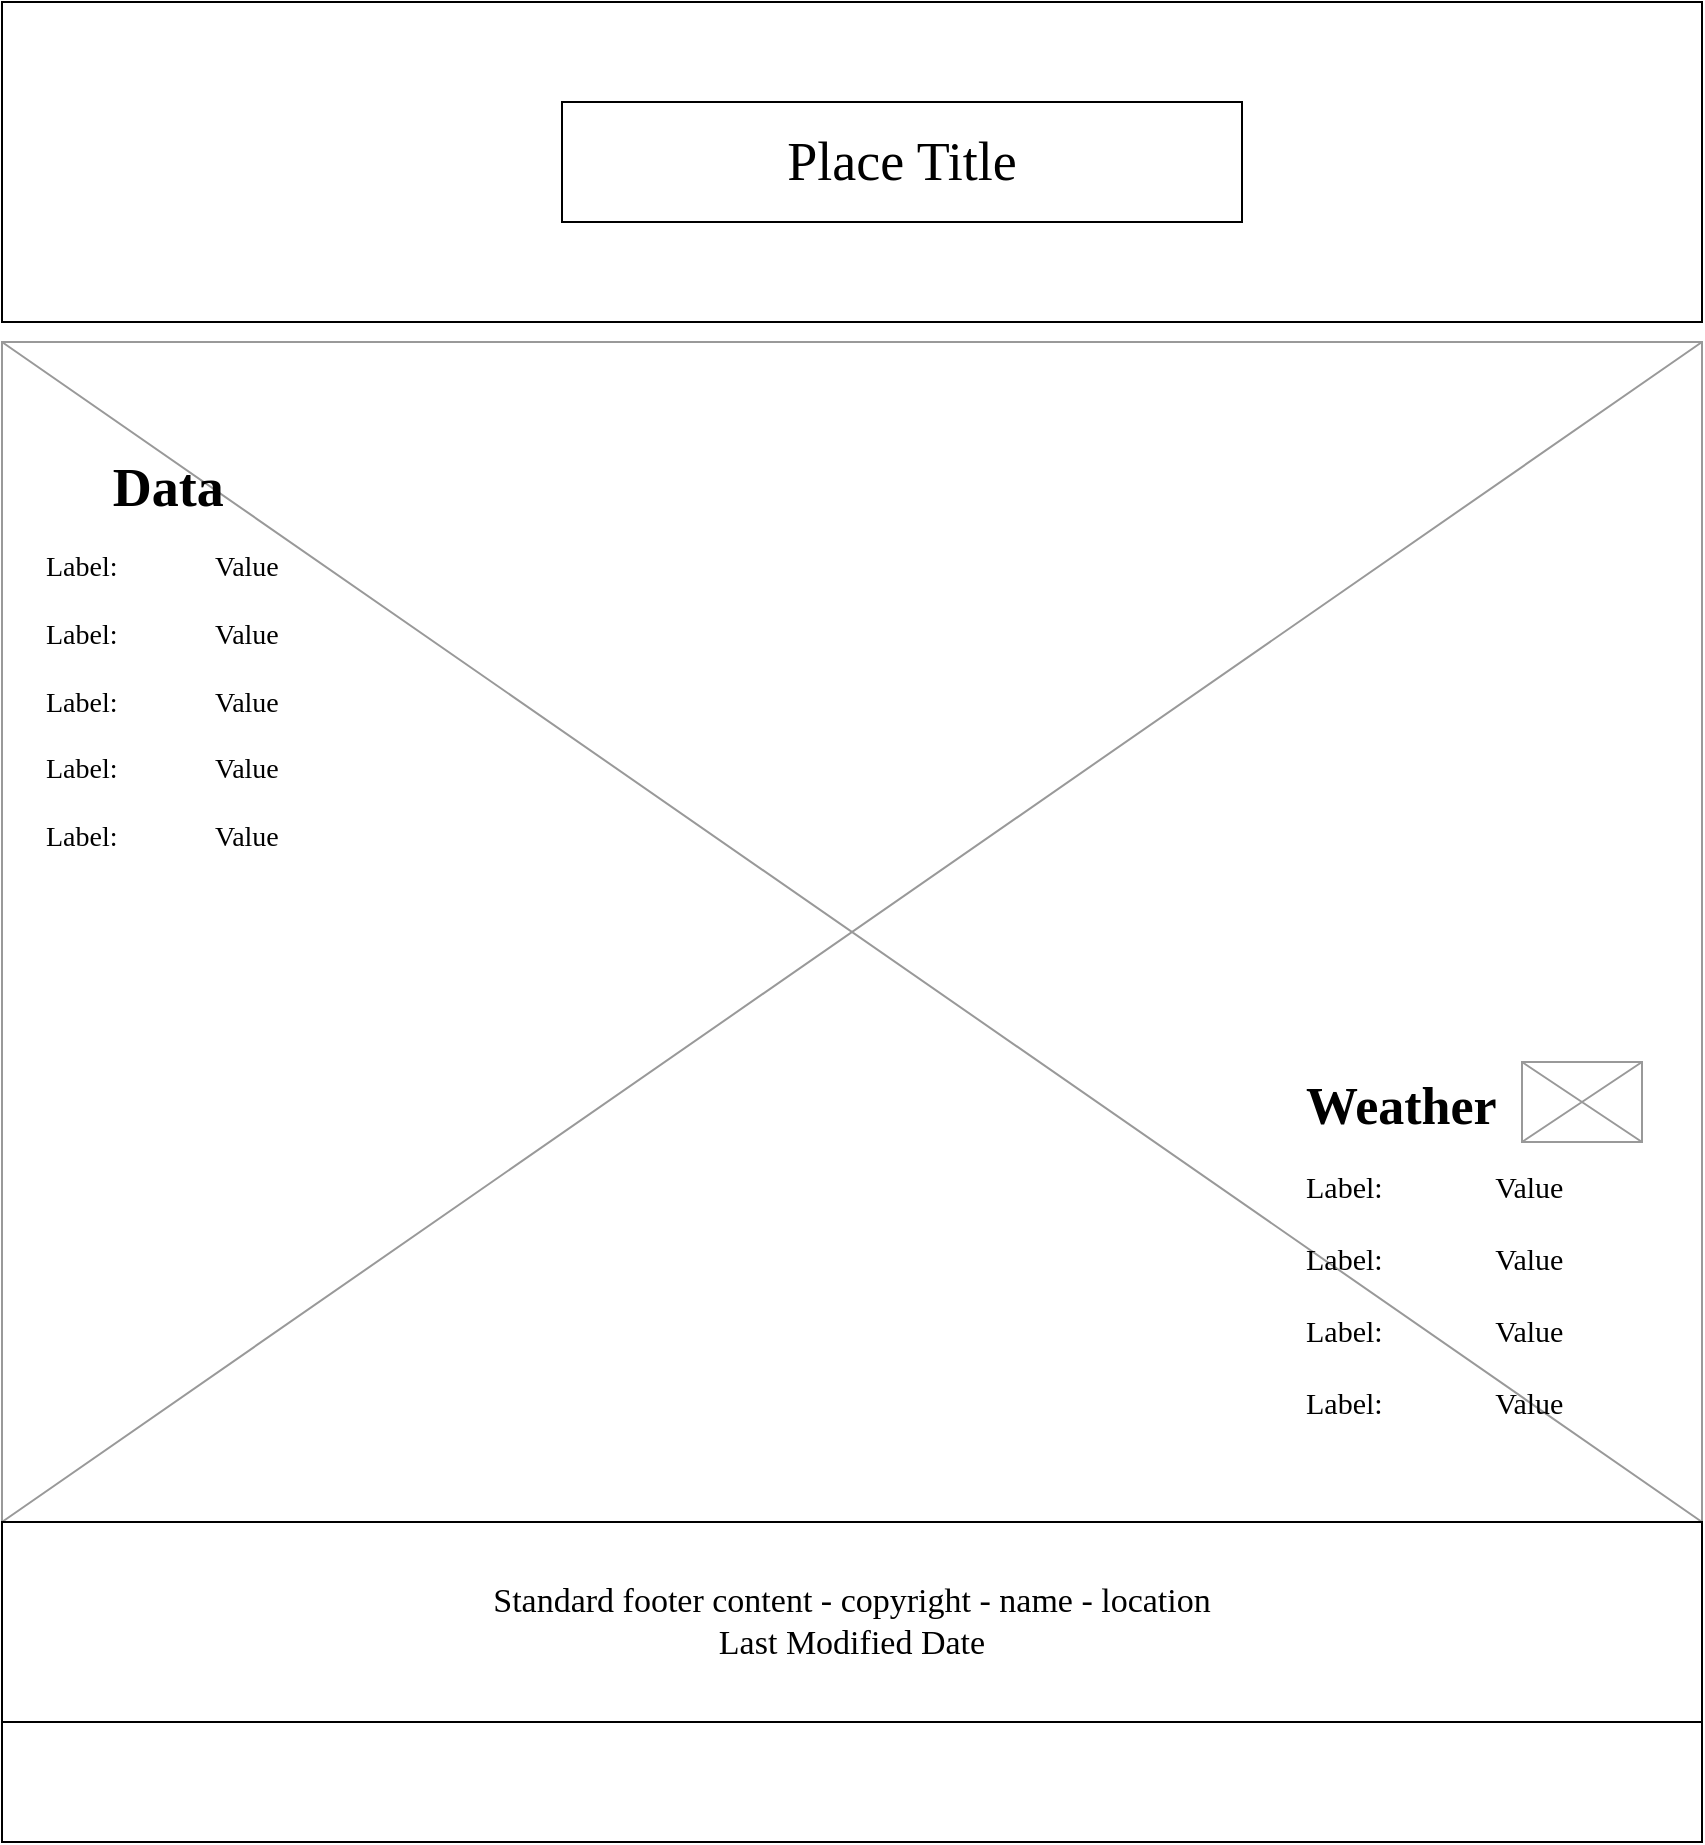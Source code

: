 <mxfile version="26.1.1">
  <diagram name="Page-1" id="2LHWEH1exmd9Bz8-jygQ">
    <mxGraphModel dx="780" dy="496" grid="1" gridSize="10" guides="1" tooltips="1" connect="1" arrows="1" fold="1" page="1" pageScale="1" pageWidth="850" pageHeight="1100" math="0" shadow="0">
      <root>
        <mxCell id="0" />
        <mxCell id="1" parent="0" />
        <mxCell id="ovL91yMEdV0qBWycbUxF-1" value="" style="rounded=0;whiteSpace=wrap;html=1;" vertex="1" parent="1">
          <mxGeometry width="850" height="160" as="geometry" />
        </mxCell>
        <mxCell id="ovL91yMEdV0qBWycbUxF-2" value="&lt;font style=&quot;font-size: 27px;&quot; face=&quot;Times New Roman&quot;&gt;Place Title&lt;/font&gt;" style="rounded=0;whiteSpace=wrap;html=1;" vertex="1" parent="1">
          <mxGeometry x="280" y="50" width="340" height="60" as="geometry" />
        </mxCell>
        <mxCell id="ovL91yMEdV0qBWycbUxF-3" value="" style="verticalLabelPosition=bottom;shadow=0;dashed=0;align=center;html=1;verticalAlign=top;strokeWidth=1;shape=mxgraph.mockup.graphics.simpleIcon;strokeColor=#999999;" vertex="1" parent="1">
          <mxGeometry y="170" width="850" height="590" as="geometry" />
        </mxCell>
        <mxCell id="ovL91yMEdV0qBWycbUxF-8" value="&lt;font style=&quot;font-size: 17px;&quot; face=&quot;Times New Roman&quot;&gt;Standard footer content - copyright - name - location&lt;/font&gt;&lt;div&gt;&lt;font style=&quot;font-size: 17px;&quot; face=&quot;Times New Roman&quot;&gt;Last Modified Date&lt;/font&gt;&lt;/div&gt;" style="rounded=0;whiteSpace=wrap;html=1;" vertex="1" parent="1">
          <mxGeometry y="760" width="850" height="100" as="geometry" />
        </mxCell>
        <mxCell id="ovL91yMEdV0qBWycbUxF-9" value="" style="rounded=0;whiteSpace=wrap;html=1;" vertex="1" parent="1">
          <mxGeometry y="860" width="850" height="60" as="geometry" />
        </mxCell>
        <mxCell id="ovL91yMEdV0qBWycbUxF-10" value="&lt;h1 style=&quot;margin-top: 0px;&quot;&gt;&amp;nbsp; &amp;nbsp; &amp;nbsp;&lt;font style=&quot;font-size: 27px;&quot; face=&quot;Times New Roman&quot;&gt;Data&lt;/font&gt;&lt;/h1&gt;&lt;div&gt;&lt;font style=&quot;font-size: 14px;&quot; face=&quot;Times New Roman&quot;&gt;Label:&amp;nbsp; &amp;nbsp; &amp;nbsp; &amp;nbsp; &amp;nbsp; &amp;nbsp; &amp;nbsp; Value&lt;/font&gt;&lt;/div&gt;&lt;div&gt;&lt;font style=&quot;font-size: 14px;&quot; face=&quot;Times New Roman&quot;&gt;&lt;br&gt;&lt;/font&gt;&lt;/div&gt;&lt;div&gt;&lt;font style=&quot;font-size: 14px;&quot; face=&quot;Times New Roman&quot;&gt;Label:&amp;nbsp; &amp;nbsp; &amp;nbsp; &amp;nbsp; &amp;nbsp; &amp;nbsp; &amp;nbsp; Value&lt;/font&gt;&lt;/div&gt;&lt;div&gt;&lt;font style=&quot;font-size: 14px;&quot; face=&quot;Times New Roman&quot;&gt;&lt;br&gt;&lt;/font&gt;&lt;/div&gt;&lt;div&gt;&lt;font style=&quot;font-size: 14px;&quot; face=&quot;Times New Roman&quot;&gt;Label:&amp;nbsp; &amp;nbsp; &amp;nbsp; &amp;nbsp; &amp;nbsp; &amp;nbsp; &amp;nbsp; Value&lt;/font&gt;&lt;/div&gt;&lt;div&gt;&lt;font style=&quot;font-size: 14px;&quot; face=&quot;Times New Roman&quot;&gt;&lt;br&gt;&lt;/font&gt;&lt;/div&gt;&lt;div&gt;&lt;font style=&quot;font-size: 14px;&quot; face=&quot;Times New Roman&quot;&gt;Label:&amp;nbsp; &amp;nbsp; &amp;nbsp; &amp;nbsp; &amp;nbsp; &amp;nbsp; &amp;nbsp; Value&lt;/font&gt;&lt;/div&gt;&lt;div&gt;&lt;font style=&quot;font-size: 14px;&quot; face=&quot;Times New Roman&quot;&gt;&lt;br&gt;&lt;/font&gt;&lt;/div&gt;&lt;div&gt;&lt;font style=&quot;font-size: 14px;&quot; face=&quot;Times New Roman&quot;&gt;Label:&amp;nbsp; &amp;nbsp; &amp;nbsp; &amp;nbsp; &amp;nbsp; &amp;nbsp; &amp;nbsp; Value&lt;/font&gt;&lt;/div&gt;&lt;div&gt;&lt;font style=&quot;font-size: 14px;&quot; face=&quot;Times New Roman&quot;&gt;&lt;br&gt;&lt;/font&gt;&lt;/div&gt;&lt;div&gt;&lt;font style=&quot;font-size: 14px;&quot; face=&quot;Times New Roman&quot;&gt;Label:&amp;nbsp; &amp;nbsp; &amp;nbsp; &amp;nbsp; &amp;nbsp; &amp;nbsp; &amp;nbsp; Value&lt;/font&gt;&lt;/div&gt;" style="text;html=1;whiteSpace=wrap;overflow=hidden;rounded=0;" vertex="1" parent="1">
          <mxGeometry x="20" y="220" width="140" height="220" as="geometry" />
        </mxCell>
        <mxCell id="ovL91yMEdV0qBWycbUxF-11" value="&lt;h1 style=&quot;margin-top: 0px;&quot;&gt;&lt;font style=&quot;font-size: 26px;&quot; face=&quot;Times New Roman&quot;&gt;Weather&amp;nbsp; &amp;nbsp;&lt;/font&gt;&lt;/h1&gt;&lt;div&gt;&lt;font style=&quot;font-size: 15px;&quot; face=&quot;Times New Roman&quot;&gt;Label:&amp;nbsp; &amp;nbsp; &amp;nbsp; &amp;nbsp; &amp;nbsp; &amp;nbsp; &amp;nbsp; &amp;nbsp;Value&lt;/font&gt;&lt;/div&gt;&lt;div&gt;&lt;font style=&quot;font-size: 15px;&quot; face=&quot;Times New Roman&quot;&gt;&amp;nbsp; &amp;nbsp; &amp;nbsp; &amp;nbsp; &amp;nbsp; &amp;nbsp; &amp;nbsp;&lt;/font&gt;&lt;/div&gt;&lt;div&gt;&lt;font style=&quot;font-size: 15px;&quot; face=&quot;Times New Roman&quot;&gt;Label:&amp;nbsp; &amp;nbsp; &amp;nbsp; &amp;nbsp; &amp;nbsp; &amp;nbsp; &amp;nbsp; &amp;nbsp;Value&lt;/font&gt;&lt;/div&gt;&lt;div&gt;&lt;font style=&quot;font-size: 15px;&quot; face=&quot;Times New Roman&quot;&gt;&lt;br&gt;&lt;/font&gt;&lt;/div&gt;&lt;div&gt;&lt;font style=&quot;font-size: 15px;&quot; face=&quot;Times New Roman&quot;&gt;Label:&amp;nbsp; &amp;nbsp; &amp;nbsp; &amp;nbsp; &amp;nbsp; &amp;nbsp; &amp;nbsp; &amp;nbsp;Value&lt;/font&gt;&lt;/div&gt;&lt;div&gt;&lt;font style=&quot;font-size: 15px;&quot; face=&quot;Times New Roman&quot;&gt;&lt;br&gt;&lt;/font&gt;&lt;/div&gt;&lt;div&gt;&lt;font style=&quot;font-size: 15px;&quot; face=&quot;Times New Roman&quot;&gt;Label:&amp;nbsp; &amp;nbsp; &amp;nbsp; &amp;nbsp; &amp;nbsp; &amp;nbsp; &amp;nbsp; &amp;nbsp;Value&lt;/font&gt;&lt;/div&gt;" style="text;html=1;whiteSpace=wrap;overflow=hidden;rounded=0;" vertex="1" parent="1">
          <mxGeometry x="650" y="530" width="180" height="190" as="geometry" />
        </mxCell>
        <mxCell id="ovL91yMEdV0qBWycbUxF-12" value="" style="verticalLabelPosition=bottom;shadow=0;dashed=0;align=center;html=1;verticalAlign=top;strokeWidth=1;shape=mxgraph.mockup.graphics.simpleIcon;strokeColor=#999999;" vertex="1" parent="1">
          <mxGeometry x="760" y="530" width="60" height="40" as="geometry" />
        </mxCell>
      </root>
    </mxGraphModel>
  </diagram>
</mxfile>
